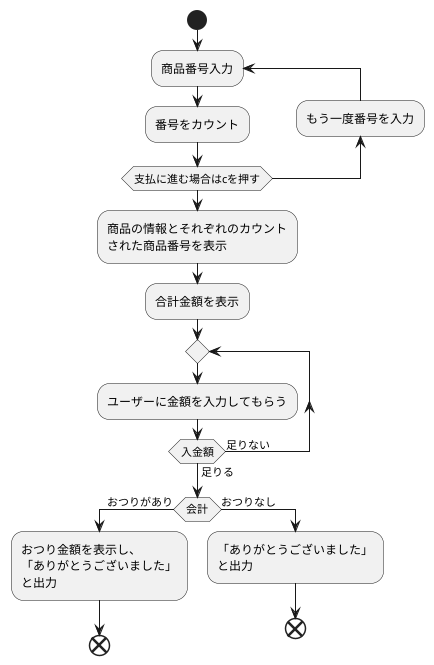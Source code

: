 @startuml タイトル
start
repeat :商品番号入力;
    :番号をカウント;
    backward :もう一度番号を入力;
repeat while (支払に進む場合はcを押す)
    :商品の情報とそれぞれのカウント
    された商品番号を表示;
    :合計金額を表示;
repeat 
    :ユーザーに金額を入力してもらう;
    repeat while (入金額) is (足りない) not (足りる)
    if (会計) then (おつりがあり)
    :おつり金額を表示し、
    「ありがとうございました」
    と出力;
    end
    else (おつりなし)
    :「ありがとうございました」
    と出力;
    end

@enduml